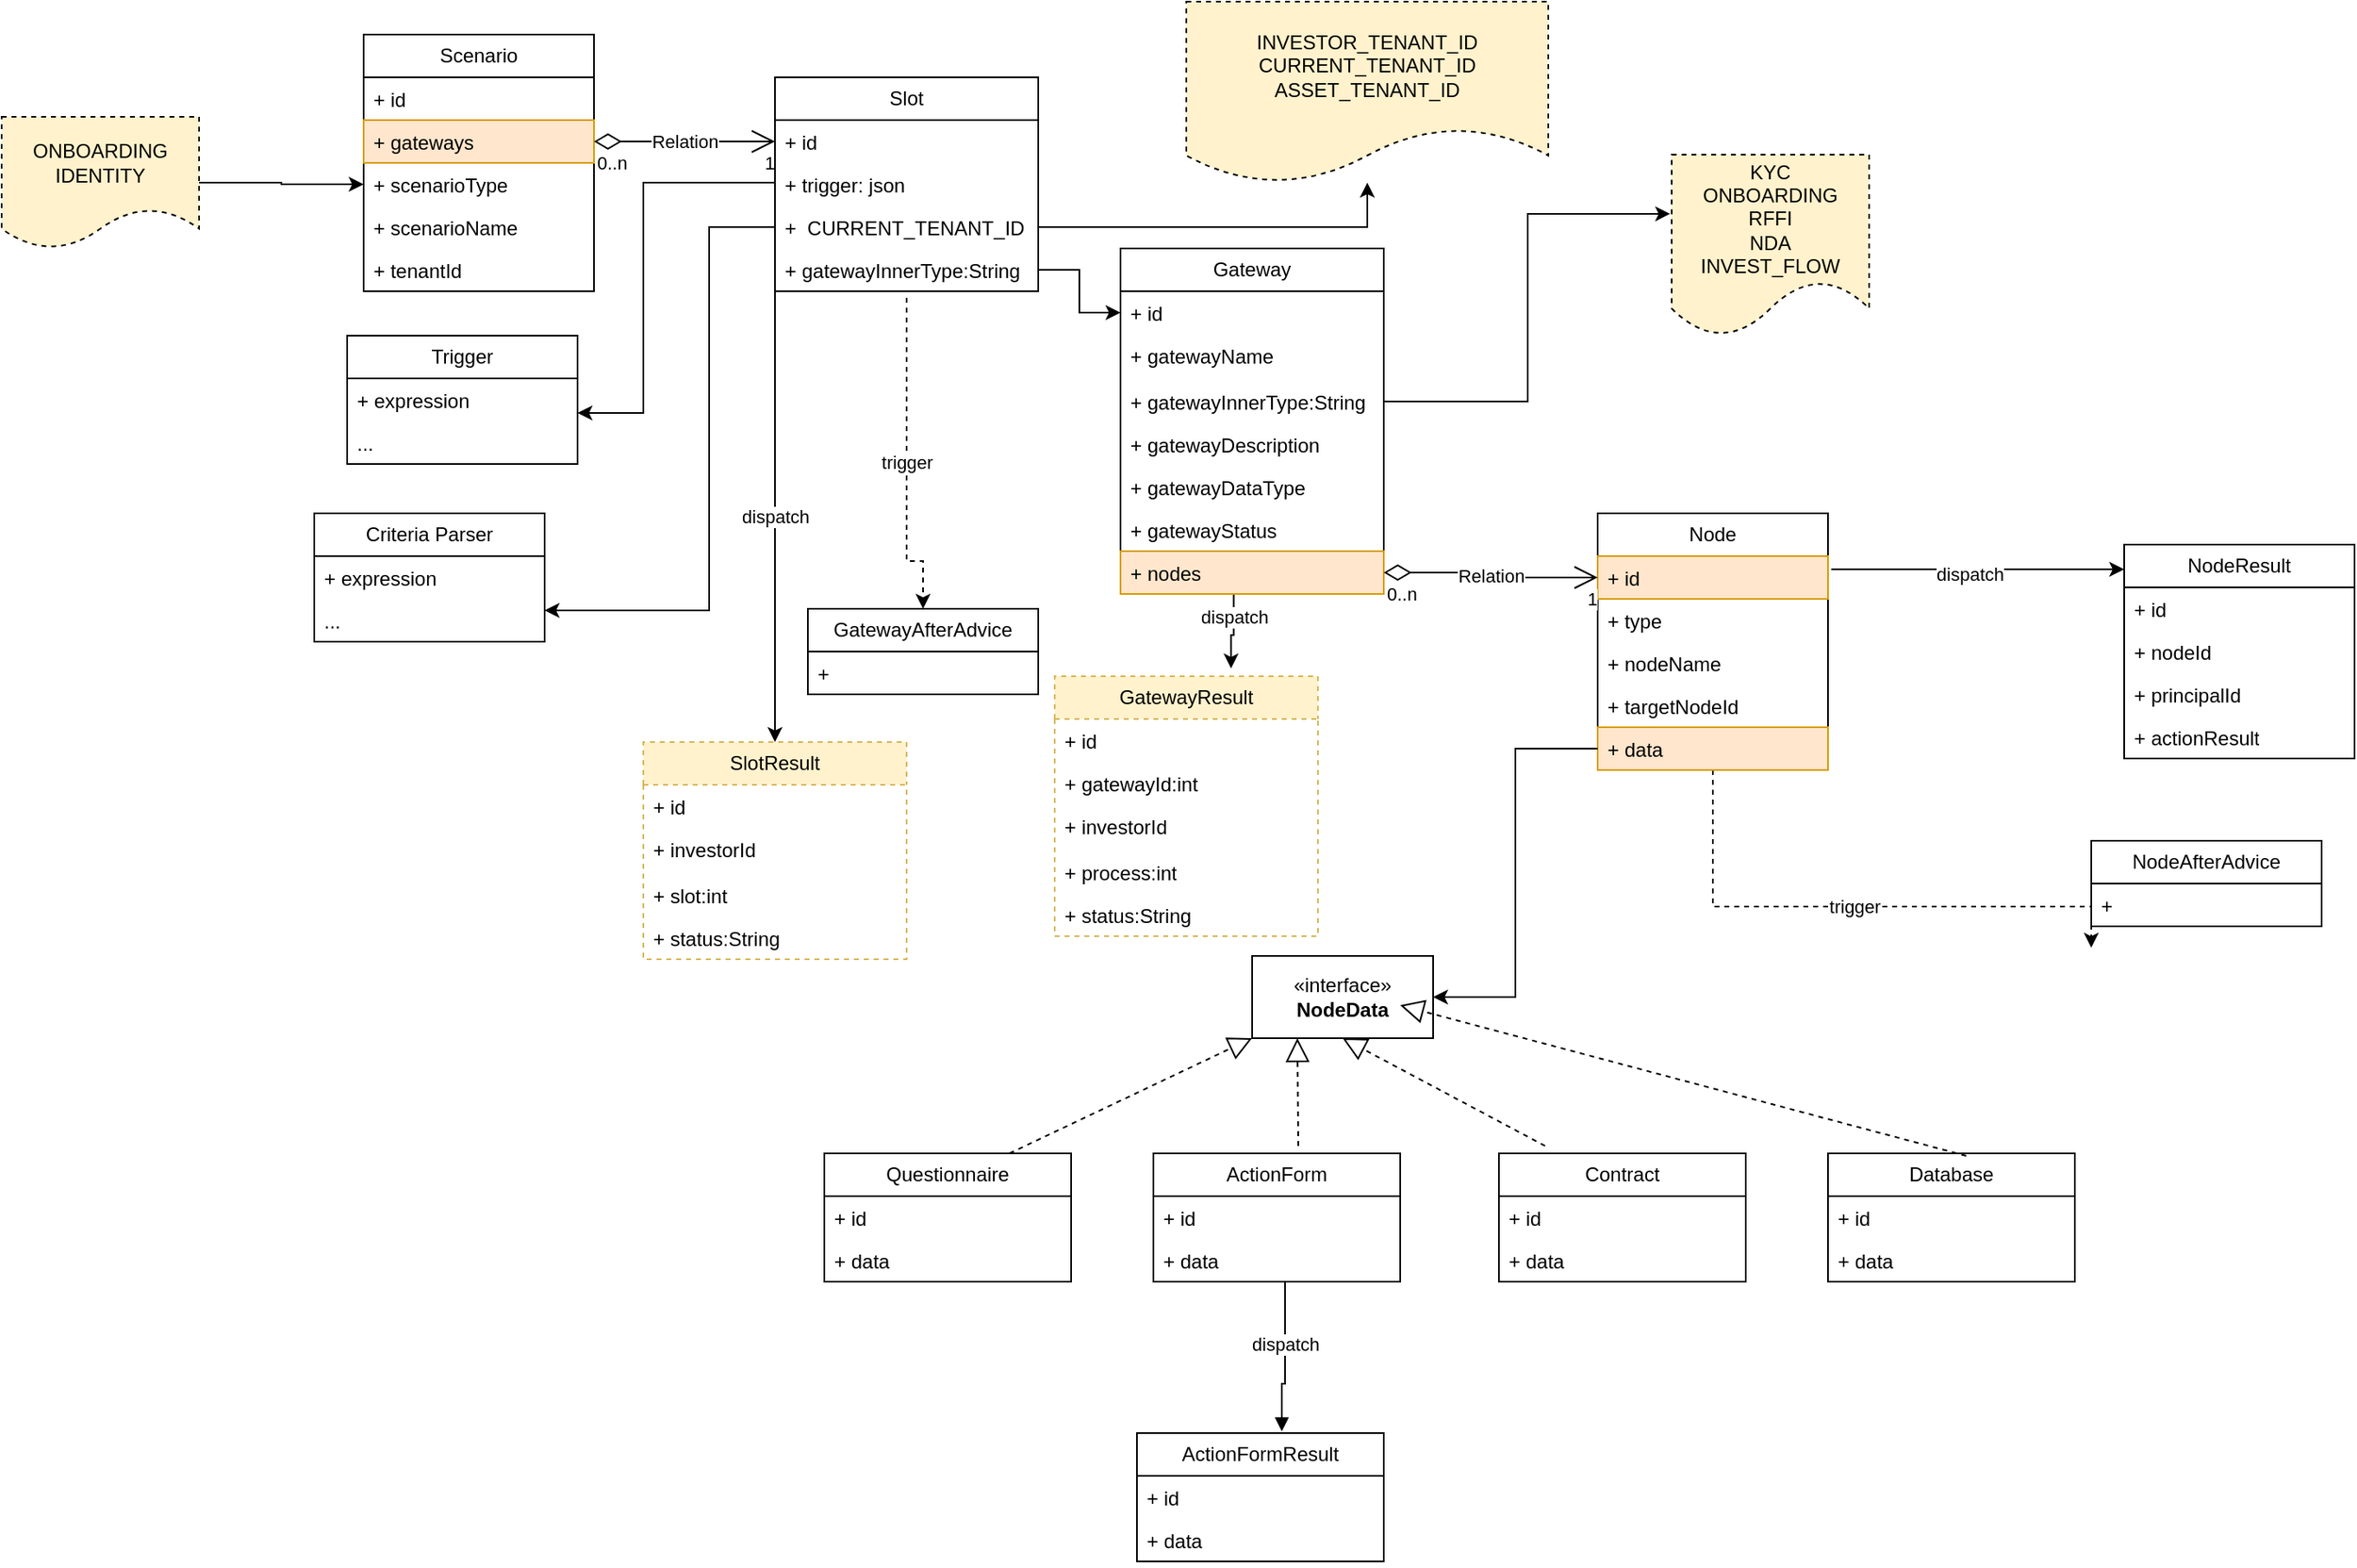 <mxfile version="21.1.5" type="github">
  <diagram name="Page-1" id="zkiOzuIirDhht_6JCu3d">
    <mxGraphModel dx="2222" dy="1709" grid="1" gridSize="10" guides="1" tooltips="1" connect="1" arrows="1" fold="1" page="1" pageScale="1" pageWidth="850" pageHeight="1100" math="0" shadow="0">
      <root>
        <mxCell id="0" />
        <mxCell id="1" parent="0" />
        <mxCell id="HiliEsV1Wk5pN1YROUXO-3" value="Scenario" style="swimlane;fontStyle=0;childLayout=stackLayout;horizontal=1;startSize=26;fillColor=none;horizontalStack=0;resizeParent=1;resizeParentMax=0;resizeLast=0;collapsible=1;marginBottom=0;whiteSpace=wrap;html=1;" vertex="1" parent="1">
          <mxGeometry x="-370" y="-10" width="140" height="156" as="geometry" />
        </mxCell>
        <mxCell id="HiliEsV1Wk5pN1YROUXO-4" value="+ id" style="text;strokeColor=none;fillColor=none;align=left;verticalAlign=top;spacingLeft=4;spacingRight=4;overflow=hidden;rotatable=0;points=[[0,0.5],[1,0.5]];portConstraint=eastwest;whiteSpace=wrap;html=1;" vertex="1" parent="HiliEsV1Wk5pN1YROUXO-3">
          <mxGeometry y="26" width="140" height="26" as="geometry" />
        </mxCell>
        <mxCell id="HiliEsV1Wk5pN1YROUXO-9" value="+&amp;nbsp;gateways" style="text;strokeColor=#d79b00;fillColor=#ffe6cc;align=left;verticalAlign=top;spacingLeft=4;spacingRight=4;overflow=hidden;rotatable=0;points=[[0,0.5],[1,0.5]];portConstraint=eastwest;whiteSpace=wrap;html=1;" vertex="1" parent="HiliEsV1Wk5pN1YROUXO-3">
          <mxGeometry y="52" width="140" height="26" as="geometry" />
        </mxCell>
        <mxCell id="HiliEsV1Wk5pN1YROUXO-5" value="+ scenarioType" style="text;strokeColor=none;fillColor=none;align=left;verticalAlign=top;spacingLeft=4;spacingRight=4;overflow=hidden;rotatable=0;points=[[0,0.5],[1,0.5]];portConstraint=eastwest;whiteSpace=wrap;html=1;" vertex="1" parent="HiliEsV1Wk5pN1YROUXO-3">
          <mxGeometry y="78" width="140" height="26" as="geometry" />
        </mxCell>
        <mxCell id="HiliEsV1Wk5pN1YROUXO-7" value="+ scenarioName" style="text;strokeColor=none;fillColor=none;align=left;verticalAlign=top;spacingLeft=4;spacingRight=4;overflow=hidden;rotatable=0;points=[[0,0.5],[1,0.5]];portConstraint=eastwest;whiteSpace=wrap;html=1;" vertex="1" parent="HiliEsV1Wk5pN1YROUXO-3">
          <mxGeometry y="104" width="140" height="26" as="geometry" />
        </mxCell>
        <mxCell id="HiliEsV1Wk5pN1YROUXO-6" value="+&amp;nbsp;tenantId" style="text;strokeColor=none;fillColor=none;align=left;verticalAlign=top;spacingLeft=4;spacingRight=4;overflow=hidden;rotatable=0;points=[[0,0.5],[1,0.5]];portConstraint=eastwest;whiteSpace=wrap;html=1;" vertex="1" parent="HiliEsV1Wk5pN1YROUXO-3">
          <mxGeometry y="130" width="140" height="26" as="geometry" />
        </mxCell>
        <mxCell id="HiliEsV1Wk5pN1YROUXO-122" value="trigger" style="edgeStyle=orthogonalEdgeStyle;rounded=0;orthogonalLoop=1;jettySize=auto;html=1;dashed=1;entryX=0.5;entryY=0;entryDx=0;entryDy=0;" edge="1" parent="1" target="HiliEsV1Wk5pN1YROUXO-120">
          <mxGeometry relative="1" as="geometry">
            <mxPoint x="-40" y="150" as="sourcePoint" />
            <mxPoint x="-30" y="339" as="targetPoint" />
            <Array as="points">
              <mxPoint x="-40" y="310" />
              <mxPoint x="-30" y="310" />
            </Array>
          </mxGeometry>
        </mxCell>
        <mxCell id="HiliEsV1Wk5pN1YROUXO-138" value="" style="edgeStyle=orthogonalEdgeStyle;rounded=0;orthogonalLoop=1;jettySize=auto;html=1;entryX=0.67;entryY=-0.03;entryDx=0;entryDy=0;entryPerimeter=0;exitX=0.43;exitY=1.006;exitDx=0;exitDy=0;exitPerimeter=0;" edge="1" parent="1" source="HiliEsV1Wk5pN1YROUXO-17" target="HiliEsV1Wk5pN1YROUXO-130">
          <mxGeometry relative="1" as="geometry" />
        </mxCell>
        <mxCell id="HiliEsV1Wk5pN1YROUXO-139" value="dispatch" style="edgeLabel;html=1;align=center;verticalAlign=middle;resizable=0;points=[];" vertex="1" connectable="0" parent="HiliEsV1Wk5pN1YROUXO-138">
          <mxGeometry x="-0.399" relative="1" as="geometry">
            <mxPoint as="offset" />
          </mxGeometry>
        </mxCell>
        <mxCell id="HiliEsV1Wk5pN1YROUXO-10" value="Gateway" style="swimlane;fontStyle=0;childLayout=stackLayout;horizontal=1;startSize=26;fillColor=none;horizontalStack=0;resizeParent=1;resizeParentMax=0;resizeLast=0;collapsible=1;marginBottom=0;whiteSpace=wrap;html=1;" vertex="1" parent="1">
          <mxGeometry x="90" y="120" width="160" height="210" as="geometry" />
        </mxCell>
        <mxCell id="HiliEsV1Wk5pN1YROUXO-11" value="+ id" style="text;strokeColor=none;fillColor=none;align=left;verticalAlign=top;spacingLeft=4;spacingRight=4;overflow=hidden;rotatable=0;points=[[0,0.5],[1,0.5]];portConstraint=eastwest;whiteSpace=wrap;html=1;" vertex="1" parent="HiliEsV1Wk5pN1YROUXO-10">
          <mxGeometry y="26" width="160" height="26" as="geometry" />
        </mxCell>
        <mxCell id="HiliEsV1Wk5pN1YROUXO-12" value="+ gatewayName" style="text;strokeColor=none;fillColor=none;align=left;verticalAlign=top;spacingLeft=4;spacingRight=4;overflow=hidden;rotatable=0;points=[[0,0.5],[1,0.5]];portConstraint=eastwest;whiteSpace=wrap;html=1;" vertex="1" parent="HiliEsV1Wk5pN1YROUXO-10">
          <mxGeometry y="52" width="160" height="28" as="geometry" />
        </mxCell>
        <mxCell id="HiliEsV1Wk5pN1YROUXO-13" value="+ gatewayInnerType:String" style="text;strokeColor=none;fillColor=none;align=left;verticalAlign=top;spacingLeft=4;spacingRight=4;overflow=hidden;rotatable=0;points=[[0,0.5],[1,0.5]];portConstraint=eastwest;whiteSpace=wrap;html=1;" vertex="1" parent="HiliEsV1Wk5pN1YROUXO-10">
          <mxGeometry y="80" width="160" height="26" as="geometry" />
        </mxCell>
        <mxCell id="HiliEsV1Wk5pN1YROUXO-14" value="+&amp;nbsp;gatewayDescription" style="text;strokeColor=none;fillColor=none;align=left;verticalAlign=top;spacingLeft=4;spacingRight=4;overflow=hidden;rotatable=0;points=[[0,0.5],[1,0.5]];portConstraint=eastwest;whiteSpace=wrap;html=1;" vertex="1" parent="HiliEsV1Wk5pN1YROUXO-10">
          <mxGeometry y="106" width="160" height="26" as="geometry" />
        </mxCell>
        <mxCell id="HiliEsV1Wk5pN1YROUXO-15" value="+&amp;nbsp;gatewayDataType" style="text;strokeColor=none;fillColor=none;align=left;verticalAlign=top;spacingLeft=4;spacingRight=4;overflow=hidden;rotatable=0;points=[[0,0.5],[1,0.5]];portConstraint=eastwest;whiteSpace=wrap;html=1;" vertex="1" parent="HiliEsV1Wk5pN1YROUXO-10">
          <mxGeometry y="132" width="160" height="26" as="geometry" />
        </mxCell>
        <mxCell id="HiliEsV1Wk5pN1YROUXO-75" value="+&amp;nbsp;gatewayStatus" style="text;strokeColor=none;fillColor=none;align=left;verticalAlign=top;spacingLeft=4;spacingRight=4;overflow=hidden;rotatable=0;points=[[0,0.5],[1,0.5]];portConstraint=eastwest;whiteSpace=wrap;html=1;" vertex="1" parent="HiliEsV1Wk5pN1YROUXO-10">
          <mxGeometry y="158" width="160" height="26" as="geometry" />
        </mxCell>
        <mxCell id="HiliEsV1Wk5pN1YROUXO-17" value="+&amp;nbsp;nodes" style="text;strokeColor=#d79b00;fillColor=#ffe6cc;align=left;verticalAlign=top;spacingLeft=4;spacingRight=4;overflow=hidden;rotatable=0;points=[[0,0.5],[1,0.5]];portConstraint=eastwest;whiteSpace=wrap;html=1;" vertex="1" parent="HiliEsV1Wk5pN1YROUXO-10">
          <mxGeometry y="184" width="160" height="26" as="geometry" />
        </mxCell>
        <mxCell id="HiliEsV1Wk5pN1YROUXO-100" style="edgeStyle=orthogonalEdgeStyle;rounded=0;orthogonalLoop=1;jettySize=auto;html=1;" edge="1" parent="1">
          <mxGeometry relative="1" as="geometry">
            <mxPoint x="522" y="315" as="sourcePoint" />
            <mxPoint x="700" y="315" as="targetPoint" />
            <Array as="points">
              <mxPoint x="690" y="315" />
            </Array>
          </mxGeometry>
        </mxCell>
        <mxCell id="HiliEsV1Wk5pN1YROUXO-102" value="dispatch" style="edgeLabel;html=1;align=center;verticalAlign=middle;resizable=0;points=[];" vertex="1" connectable="0" parent="HiliEsV1Wk5pN1YROUXO-100">
          <mxGeometry x="-0.063" y="-3" relative="1" as="geometry">
            <mxPoint as="offset" />
          </mxGeometry>
        </mxCell>
        <mxCell id="HiliEsV1Wk5pN1YROUXO-119" value="trigger" style="edgeStyle=orthogonalEdgeStyle;rounded=0;orthogonalLoop=1;jettySize=auto;html=1;entryX=0;entryY=0.5;entryDx=0;entryDy=0;dashed=1;" edge="1" parent="1" source="HiliEsV1Wk5pN1YROUXO-18">
          <mxGeometry relative="1" as="geometry">
            <mxPoint x="680" y="545" as="targetPoint" />
            <Array as="points">
              <mxPoint x="450" y="520" />
              <mxPoint x="680" y="520" />
            </Array>
          </mxGeometry>
        </mxCell>
        <mxCell id="HiliEsV1Wk5pN1YROUXO-18" value="Node" style="swimlane;fontStyle=0;childLayout=stackLayout;horizontal=1;startSize=26;fillColor=none;horizontalStack=0;resizeParent=1;resizeParentMax=0;resizeLast=0;collapsible=1;marginBottom=0;whiteSpace=wrap;html=1;" vertex="1" parent="1">
          <mxGeometry x="380" y="281" width="140" height="156" as="geometry" />
        </mxCell>
        <mxCell id="HiliEsV1Wk5pN1YROUXO-19" value="+ id" style="text;strokeColor=#d79b00;fillColor=#ffe6cc;align=left;verticalAlign=top;spacingLeft=4;spacingRight=4;overflow=hidden;rotatable=0;points=[[0,0.5],[1,0.5]];portConstraint=eastwest;whiteSpace=wrap;html=1;" vertex="1" parent="HiliEsV1Wk5pN1YROUXO-18">
          <mxGeometry y="26" width="140" height="26" as="geometry" />
        </mxCell>
        <mxCell id="HiliEsV1Wk5pN1YROUXO-20" value="+ type" style="text;strokeColor=none;fillColor=none;align=left;verticalAlign=top;spacingLeft=4;spacingRight=4;overflow=hidden;rotatable=0;points=[[0,0.5],[1,0.5]];portConstraint=eastwest;whiteSpace=wrap;html=1;" vertex="1" parent="HiliEsV1Wk5pN1YROUXO-18">
          <mxGeometry y="52" width="140" height="26" as="geometry" />
        </mxCell>
        <mxCell id="HiliEsV1Wk5pN1YROUXO-21" value="+ nodeName" style="text;strokeColor=none;fillColor=none;align=left;verticalAlign=top;spacingLeft=4;spacingRight=4;overflow=hidden;rotatable=0;points=[[0,0.5],[1,0.5]];portConstraint=eastwest;whiteSpace=wrap;html=1;" vertex="1" parent="HiliEsV1Wk5pN1YROUXO-18">
          <mxGeometry y="78" width="140" height="26" as="geometry" />
        </mxCell>
        <mxCell id="HiliEsV1Wk5pN1YROUXO-22" value="+&amp;nbsp;targetNodeId" style="text;strokeColor=none;fillColor=none;align=left;verticalAlign=top;spacingLeft=4;spacingRight=4;overflow=hidden;rotatable=0;points=[[0,0.5],[1,0.5]];portConstraint=eastwest;whiteSpace=wrap;html=1;" vertex="1" parent="HiliEsV1Wk5pN1YROUXO-18">
          <mxGeometry y="104" width="140" height="26" as="geometry" />
        </mxCell>
        <mxCell id="HiliEsV1Wk5pN1YROUXO-33" value="+ data" style="text;strokeColor=#d79b00;fillColor=#ffe6cc;align=left;verticalAlign=top;spacingLeft=4;spacingRight=4;overflow=hidden;rotatable=0;points=[[0,0.5],[1,0.5]];portConstraint=eastwest;whiteSpace=wrap;html=1;" vertex="1" parent="HiliEsV1Wk5pN1YROUXO-18">
          <mxGeometry y="130" width="140" height="26" as="geometry" />
        </mxCell>
        <mxCell id="HiliEsV1Wk5pN1YROUXO-26" value="Relation" style="endArrow=open;html=1;endSize=12;startArrow=diamondThin;startSize=14;startFill=0;edgeStyle=orthogonalEdgeStyle;rounded=0;exitX=1;exitY=0.5;exitDx=0;exitDy=0;entryX=0;entryY=0.5;entryDx=0;entryDy=0;" edge="1" parent="1" source="HiliEsV1Wk5pN1YROUXO-9" target="HiliEsV1Wk5pN1YROUXO-105">
          <mxGeometry relative="1" as="geometry">
            <mxPoint x="190" y="350" as="sourcePoint" />
            <mxPoint x="350" y="350" as="targetPoint" />
            <mxPoint as="offset" />
          </mxGeometry>
        </mxCell>
        <mxCell id="HiliEsV1Wk5pN1YROUXO-27" value="0..n" style="edgeLabel;resizable=0;html=1;align=left;verticalAlign=top;" connectable="0" vertex="1" parent="HiliEsV1Wk5pN1YROUXO-26">
          <mxGeometry x="-1" relative="1" as="geometry">
            <mxPoint as="offset" />
          </mxGeometry>
        </mxCell>
        <mxCell id="HiliEsV1Wk5pN1YROUXO-28" value="1" style="edgeLabel;resizable=0;html=1;align=right;verticalAlign=top;" connectable="0" vertex="1" parent="HiliEsV1Wk5pN1YROUXO-26">
          <mxGeometry x="1" relative="1" as="geometry" />
        </mxCell>
        <mxCell id="HiliEsV1Wk5pN1YROUXO-30" value="Relation" style="endArrow=open;html=1;endSize=12;startArrow=diamondThin;startSize=14;startFill=0;edgeStyle=orthogonalEdgeStyle;rounded=0;exitX=1;exitY=0.5;exitDx=0;exitDy=0;entryX=0;entryY=0.5;entryDx=0;entryDy=0;" edge="1" parent="1" source="HiliEsV1Wk5pN1YROUXO-17" target="HiliEsV1Wk5pN1YROUXO-19">
          <mxGeometry relative="1" as="geometry">
            <mxPoint x="140" y="530" as="sourcePoint" />
            <mxPoint x="300" y="530" as="targetPoint" />
          </mxGeometry>
        </mxCell>
        <mxCell id="HiliEsV1Wk5pN1YROUXO-31" value="0..n" style="edgeLabel;resizable=0;html=1;align=left;verticalAlign=top;" connectable="0" vertex="1" parent="HiliEsV1Wk5pN1YROUXO-30">
          <mxGeometry x="-1" relative="1" as="geometry" />
        </mxCell>
        <mxCell id="HiliEsV1Wk5pN1YROUXO-32" value="1" style="edgeLabel;resizable=0;html=1;align=right;verticalAlign=top;" connectable="0" vertex="1" parent="HiliEsV1Wk5pN1YROUXO-30">
          <mxGeometry x="1" relative="1" as="geometry" />
        </mxCell>
        <mxCell id="HiliEsV1Wk5pN1YROUXO-35" value="Questionnaire" style="swimlane;fontStyle=0;childLayout=stackLayout;horizontal=1;startSize=26;fillColor=none;horizontalStack=0;resizeParent=1;resizeParentMax=0;resizeLast=0;collapsible=1;marginBottom=0;whiteSpace=wrap;html=1;" vertex="1" parent="1">
          <mxGeometry x="-90" y="670" width="150" height="78" as="geometry" />
        </mxCell>
        <mxCell id="HiliEsV1Wk5pN1YROUXO-36" value="+ id" style="text;strokeColor=none;fillColor=none;align=left;verticalAlign=top;spacingLeft=4;spacingRight=4;overflow=hidden;rotatable=0;points=[[0,0.5],[1,0.5]];portConstraint=eastwest;whiteSpace=wrap;html=1;" vertex="1" parent="HiliEsV1Wk5pN1YROUXO-35">
          <mxGeometry y="26" width="150" height="26" as="geometry" />
        </mxCell>
        <mxCell id="HiliEsV1Wk5pN1YROUXO-41" value="+ data" style="text;strokeColor=none;fillColor=none;align=left;verticalAlign=top;spacingLeft=4;spacingRight=4;overflow=hidden;rotatable=0;points=[[0,0.5],[1,0.5]];portConstraint=eastwest;whiteSpace=wrap;html=1;" vertex="1" parent="HiliEsV1Wk5pN1YROUXO-35">
          <mxGeometry y="52" width="150" height="26" as="geometry" />
        </mxCell>
        <mxCell id="HiliEsV1Wk5pN1YROUXO-44" style="edgeStyle=orthogonalEdgeStyle;rounded=0;orthogonalLoop=1;jettySize=auto;html=1;entryX=1;entryY=0.5;entryDx=0;entryDy=0;" edge="1" parent="1" source="HiliEsV1Wk5pN1YROUXO-33" target="HiliEsV1Wk5pN1YROUXO-57">
          <mxGeometry relative="1" as="geometry">
            <mxPoint x="340" y="669" as="targetPoint" />
          </mxGeometry>
        </mxCell>
        <mxCell id="HiliEsV1Wk5pN1YROUXO-45" value="ActionForm" style="swimlane;fontStyle=0;childLayout=stackLayout;horizontal=1;startSize=26;fillColor=none;horizontalStack=0;resizeParent=1;resizeParentMax=0;resizeLast=0;collapsible=1;marginBottom=0;whiteSpace=wrap;html=1;" vertex="1" parent="1">
          <mxGeometry x="110" y="670" width="150" height="78" as="geometry" />
        </mxCell>
        <mxCell id="HiliEsV1Wk5pN1YROUXO-46" value="+ id" style="text;strokeColor=none;fillColor=none;align=left;verticalAlign=top;spacingLeft=4;spacingRight=4;overflow=hidden;rotatable=0;points=[[0,0.5],[1,0.5]];portConstraint=eastwest;whiteSpace=wrap;html=1;" vertex="1" parent="HiliEsV1Wk5pN1YROUXO-45">
          <mxGeometry y="26" width="150" height="26" as="geometry" />
        </mxCell>
        <mxCell id="HiliEsV1Wk5pN1YROUXO-47" value="+ data" style="text;strokeColor=none;fillColor=none;align=left;verticalAlign=top;spacingLeft=4;spacingRight=4;overflow=hidden;rotatable=0;points=[[0,0.5],[1,0.5]];portConstraint=eastwest;whiteSpace=wrap;html=1;" vertex="1" parent="HiliEsV1Wk5pN1YROUXO-45">
          <mxGeometry y="52" width="150" height="26" as="geometry" />
        </mxCell>
        <mxCell id="HiliEsV1Wk5pN1YROUXO-48" value="Contract" style="swimlane;fontStyle=0;childLayout=stackLayout;horizontal=1;startSize=26;fillColor=none;horizontalStack=0;resizeParent=1;resizeParentMax=0;resizeLast=0;collapsible=1;marginBottom=0;whiteSpace=wrap;html=1;" vertex="1" parent="1">
          <mxGeometry x="320" y="670" width="150" height="78" as="geometry" />
        </mxCell>
        <mxCell id="HiliEsV1Wk5pN1YROUXO-49" value="+ id" style="text;strokeColor=none;fillColor=none;align=left;verticalAlign=top;spacingLeft=4;spacingRight=4;overflow=hidden;rotatable=0;points=[[0,0.5],[1,0.5]];portConstraint=eastwest;whiteSpace=wrap;html=1;" vertex="1" parent="HiliEsV1Wk5pN1YROUXO-48">
          <mxGeometry y="26" width="150" height="26" as="geometry" />
        </mxCell>
        <mxCell id="HiliEsV1Wk5pN1YROUXO-50" value="+ data" style="text;strokeColor=none;fillColor=none;align=left;verticalAlign=top;spacingLeft=4;spacingRight=4;overflow=hidden;rotatable=0;points=[[0,0.5],[1,0.5]];portConstraint=eastwest;whiteSpace=wrap;html=1;" vertex="1" parent="HiliEsV1Wk5pN1YROUXO-48">
          <mxGeometry y="52" width="150" height="26" as="geometry" />
        </mxCell>
        <mxCell id="HiliEsV1Wk5pN1YROUXO-56" value="" style="endArrow=block;dashed=1;endFill=0;endSize=12;html=1;rounded=0;exitX=0.75;exitY=0;exitDx=0;exitDy=0;entryX=0;entryY=1;entryDx=0;entryDy=0;" edge="1" parent="1" source="HiliEsV1Wk5pN1YROUXO-35" target="HiliEsV1Wk5pN1YROUXO-57">
          <mxGeometry width="160" relative="1" as="geometry">
            <mxPoint x="80" y="740" as="sourcePoint" />
            <mxPoint x="240" y="740" as="targetPoint" />
          </mxGeometry>
        </mxCell>
        <mxCell id="HiliEsV1Wk5pN1YROUXO-57" value="«interface»&lt;br&gt;&lt;b&gt;NodeData&lt;/b&gt;" style="html=1;whiteSpace=wrap;" vertex="1" parent="1">
          <mxGeometry x="170" y="550" width="110" height="50" as="geometry" />
        </mxCell>
        <mxCell id="HiliEsV1Wk5pN1YROUXO-58" value="" style="endArrow=block;dashed=1;endFill=0;endSize=12;html=1;rounded=0;exitX=0.587;exitY=-0.058;exitDx=0;exitDy=0;exitPerimeter=0;entryX=0.25;entryY=1;entryDx=0;entryDy=0;" edge="1" parent="1" source="HiliEsV1Wk5pN1YROUXO-45" target="HiliEsV1Wk5pN1YROUXO-57">
          <mxGeometry width="160" relative="1" as="geometry">
            <mxPoint x="238" y="690" as="sourcePoint" />
            <mxPoint x="189" y="806" as="targetPoint" />
          </mxGeometry>
        </mxCell>
        <mxCell id="HiliEsV1Wk5pN1YROUXO-60" value="" style="endArrow=block;dashed=1;endFill=0;endSize=12;html=1;rounded=0;entryX=0.5;entryY=1;entryDx=0;entryDy=0;exitX=0.187;exitY=-0.058;exitDx=0;exitDy=0;exitPerimeter=0;" edge="1" parent="1" source="HiliEsV1Wk5pN1YROUXO-48" target="HiliEsV1Wk5pN1YROUXO-57">
          <mxGeometry width="160" relative="1" as="geometry">
            <mxPoint x="259" y="691" as="sourcePoint" />
            <mxPoint x="279" y="810" as="targetPoint" />
          </mxGeometry>
        </mxCell>
        <mxCell id="HiliEsV1Wk5pN1YROUXO-61" value="Database" style="swimlane;fontStyle=0;childLayout=stackLayout;horizontal=1;startSize=26;fillColor=none;horizontalStack=0;resizeParent=1;resizeParentMax=0;resizeLast=0;collapsible=1;marginBottom=0;whiteSpace=wrap;html=1;" vertex="1" parent="1">
          <mxGeometry x="520" y="670" width="150" height="78" as="geometry" />
        </mxCell>
        <mxCell id="HiliEsV1Wk5pN1YROUXO-62" value="+ id" style="text;strokeColor=none;fillColor=none;align=left;verticalAlign=top;spacingLeft=4;spacingRight=4;overflow=hidden;rotatable=0;points=[[0,0.5],[1,0.5]];portConstraint=eastwest;whiteSpace=wrap;html=1;" vertex="1" parent="HiliEsV1Wk5pN1YROUXO-61">
          <mxGeometry y="26" width="150" height="26" as="geometry" />
        </mxCell>
        <mxCell id="HiliEsV1Wk5pN1YROUXO-63" value="+ data" style="text;strokeColor=none;fillColor=none;align=left;verticalAlign=top;spacingLeft=4;spacingRight=4;overflow=hidden;rotatable=0;points=[[0,0.5],[1,0.5]];portConstraint=eastwest;whiteSpace=wrap;html=1;" vertex="1" parent="HiliEsV1Wk5pN1YROUXO-61">
          <mxGeometry y="52" width="150" height="26" as="geometry" />
        </mxCell>
        <mxCell id="HiliEsV1Wk5pN1YROUXO-64" value="" style="endArrow=block;dashed=1;endFill=0;endSize=12;html=1;rounded=0;exitX=0.56;exitY=0.019;exitDx=0;exitDy=0;exitPerimeter=0;" edge="1" parent="1" source="HiliEsV1Wk5pN1YROUXO-61">
          <mxGeometry width="160" relative="1" as="geometry">
            <mxPoint x="287" y="690" as="sourcePoint" />
            <mxPoint x="260" y="580" as="targetPoint" />
          </mxGeometry>
        </mxCell>
        <mxCell id="HiliEsV1Wk5pN1YROUXO-65" value="NodeResult" style="swimlane;fontStyle=0;childLayout=stackLayout;horizontal=1;startSize=26;fillColor=none;horizontalStack=0;resizeParent=1;resizeParentMax=0;resizeLast=0;collapsible=1;marginBottom=0;whiteSpace=wrap;html=1;" vertex="1" parent="1">
          <mxGeometry x="700" y="300" width="140" height="130" as="geometry" />
        </mxCell>
        <mxCell id="HiliEsV1Wk5pN1YROUXO-66" value="+ id" style="text;strokeColor=none;fillColor=none;align=left;verticalAlign=top;spacingLeft=4;spacingRight=4;overflow=hidden;rotatable=0;points=[[0,0.5],[1,0.5]];portConstraint=eastwest;whiteSpace=wrap;html=1;" vertex="1" parent="HiliEsV1Wk5pN1YROUXO-65">
          <mxGeometry y="26" width="140" height="26" as="geometry" />
        </mxCell>
        <mxCell id="HiliEsV1Wk5pN1YROUXO-67" value="+ nodeId" style="text;align=left;verticalAlign=top;spacingLeft=4;spacingRight=4;overflow=hidden;rotatable=0;points=[[0,0.5],[1,0.5]];portConstraint=eastwest;whiteSpace=wrap;html=1;" vertex="1" parent="HiliEsV1Wk5pN1YROUXO-65">
          <mxGeometry y="52" width="140" height="26" as="geometry" />
        </mxCell>
        <mxCell id="HiliEsV1Wk5pN1YROUXO-68" value="+ principalId" style="text;strokeColor=none;fillColor=none;align=left;verticalAlign=top;spacingLeft=4;spacingRight=4;overflow=hidden;rotatable=0;points=[[0,0.5],[1,0.5]];portConstraint=eastwest;whiteSpace=wrap;html=1;" vertex="1" parent="HiliEsV1Wk5pN1YROUXO-65">
          <mxGeometry y="78" width="140" height="26" as="geometry" />
        </mxCell>
        <mxCell id="HiliEsV1Wk5pN1YROUXO-70" value="+&amp;nbsp;actionResult" style="text;strokeColor=none;fillColor=none;align=left;verticalAlign=top;spacingLeft=4;spacingRight=4;overflow=hidden;rotatable=0;points=[[0,0.5],[1,0.5]];portConstraint=eastwest;whiteSpace=wrap;html=1;" vertex="1" parent="HiliEsV1Wk5pN1YROUXO-65">
          <mxGeometry y="104" width="140" height="26" as="geometry" />
        </mxCell>
        <mxCell id="HiliEsV1Wk5pN1YROUXO-76" value="ActionFormResult" style="swimlane;fontStyle=0;childLayout=stackLayout;horizontal=1;startSize=26;fillColor=none;horizontalStack=0;resizeParent=1;resizeParentMax=0;resizeLast=0;collapsible=1;marginBottom=0;whiteSpace=wrap;html=1;" vertex="1" parent="1">
          <mxGeometry x="100" y="840" width="150" height="78" as="geometry" />
        </mxCell>
        <mxCell id="HiliEsV1Wk5pN1YROUXO-77" value="+ id" style="text;strokeColor=none;fillColor=none;align=left;verticalAlign=top;spacingLeft=4;spacingRight=4;overflow=hidden;rotatable=0;points=[[0,0.5],[1,0.5]];portConstraint=eastwest;whiteSpace=wrap;html=1;" vertex="1" parent="HiliEsV1Wk5pN1YROUXO-76">
          <mxGeometry y="26" width="150" height="26" as="geometry" />
        </mxCell>
        <mxCell id="HiliEsV1Wk5pN1YROUXO-78" value="+ data" style="text;strokeColor=none;fillColor=none;align=left;verticalAlign=top;spacingLeft=4;spacingRight=4;overflow=hidden;rotatable=0;points=[[0,0.5],[1,0.5]];portConstraint=eastwest;whiteSpace=wrap;html=1;" vertex="1" parent="HiliEsV1Wk5pN1YROUXO-76">
          <mxGeometry y="52" width="150" height="26" as="geometry" />
        </mxCell>
        <mxCell id="HiliEsV1Wk5pN1YROUXO-79" value="dispatch" style="html=1;verticalAlign=bottom;endArrow=block;edgeStyle=elbowEdgeStyle;elbow=vertical;curved=0;rounded=0;entryX=0.587;entryY=-0.013;entryDx=0;entryDy=0;entryPerimeter=0;" edge="1" parent="1" target="HiliEsV1Wk5pN1YROUXO-76">
          <mxGeometry width="80" relative="1" as="geometry">
            <mxPoint x="190" y="748" as="sourcePoint" />
            <mxPoint x="300" y="750" as="targetPoint" />
            <Array as="points">
              <mxPoint x="190" y="810" />
              <mxPoint x="190" y="770" />
            </Array>
          </mxGeometry>
        </mxCell>
        <mxCell id="HiliEsV1Wk5pN1YROUXO-95" style="edgeStyle=orthogonalEdgeStyle;rounded=0;orthogonalLoop=1;jettySize=auto;html=1;entryX=0;entryY=0.5;entryDx=0;entryDy=0;" edge="1" parent="1" source="HiliEsV1Wk5pN1YROUXO-82" target="HiliEsV1Wk5pN1YROUXO-5">
          <mxGeometry relative="1" as="geometry" />
        </mxCell>
        <mxCell id="HiliEsV1Wk5pN1YROUXO-82" value="ONBOARDING&lt;br&gt;IDENTITY" style="shape=document;whiteSpace=wrap;html=1;boundedLbl=1;fillColor=#fff2cc;strokeColor=default;dashed=1;" vertex="1" parent="1">
          <mxGeometry x="-590" y="40" width="120" height="80" as="geometry" />
        </mxCell>
        <mxCell id="HiliEsV1Wk5pN1YROUXO-83" value="Trigger" style="swimlane;fontStyle=0;childLayout=stackLayout;horizontal=1;startSize=26;fillColor=none;horizontalStack=0;resizeParent=1;resizeParentMax=0;resizeLast=0;collapsible=1;marginBottom=0;whiteSpace=wrap;html=1;" vertex="1" parent="1">
          <mxGeometry x="-380" y="173" width="140" height="78" as="geometry" />
        </mxCell>
        <mxCell id="HiliEsV1Wk5pN1YROUXO-85" value="+ expression" style="text;strokeColor=none;fillColor=none;align=left;verticalAlign=top;spacingLeft=4;spacingRight=4;overflow=hidden;rotatable=0;points=[[0,0.5],[1,0.5]];portConstraint=eastwest;whiteSpace=wrap;html=1;" vertex="1" parent="HiliEsV1Wk5pN1YROUXO-83">
          <mxGeometry y="26" width="140" height="26" as="geometry" />
        </mxCell>
        <mxCell id="HiliEsV1Wk5pN1YROUXO-86" value="..." style="text;strokeColor=none;fillColor=none;align=left;verticalAlign=top;spacingLeft=4;spacingRight=4;overflow=hidden;rotatable=0;points=[[0,0.5],[1,0.5]];portConstraint=eastwest;whiteSpace=wrap;html=1;" vertex="1" parent="HiliEsV1Wk5pN1YROUXO-83">
          <mxGeometry y="52" width="140" height="26" as="geometry" />
        </mxCell>
        <mxCell id="HiliEsV1Wk5pN1YROUXO-87" style="edgeStyle=orthogonalEdgeStyle;rounded=0;orthogonalLoop=1;jettySize=auto;html=1;exitX=0;exitY=0.5;exitDx=0;exitDy=0;" edge="1" parent="1" source="HiliEsV1Wk5pN1YROUXO-107" target="HiliEsV1Wk5pN1YROUXO-85">
          <mxGeometry relative="1" as="geometry">
            <mxPoint x="-180" y="259" as="sourcePoint" />
            <mxPoint x="-230.0" y="212" as="targetPoint" />
            <Array as="points">
              <mxPoint x="-200" y="80" />
              <mxPoint x="-200" y="220" />
            </Array>
          </mxGeometry>
        </mxCell>
        <mxCell id="HiliEsV1Wk5pN1YROUXO-148" value="dispatch" style="edgeStyle=orthogonalEdgeStyle;rounded=0;orthogonalLoop=1;jettySize=auto;html=1;entryX=0.5;entryY=0;entryDx=0;entryDy=0;" edge="1" parent="1" source="HiliEsV1Wk5pN1YROUXO-104" target="HiliEsV1Wk5pN1YROUXO-142">
          <mxGeometry relative="1" as="geometry">
            <Array as="points">
              <mxPoint x="-120" y="180" />
              <mxPoint x="-120" y="180" />
            </Array>
          </mxGeometry>
        </mxCell>
        <mxCell id="HiliEsV1Wk5pN1YROUXO-104" value="Slot" style="swimlane;fontStyle=0;childLayout=stackLayout;horizontal=1;startSize=26;fillColor=none;horizontalStack=0;resizeParent=1;resizeParentMax=0;resizeLast=0;collapsible=1;marginBottom=0;whiteSpace=wrap;html=1;" vertex="1" parent="1">
          <mxGeometry x="-120" y="16" width="160" height="130" as="geometry" />
        </mxCell>
        <mxCell id="HiliEsV1Wk5pN1YROUXO-105" value="+ id" style="text;strokeColor=none;fillColor=none;align=left;verticalAlign=top;spacingLeft=4;spacingRight=4;overflow=hidden;rotatable=0;points=[[0,0.5],[1,0.5]];portConstraint=eastwest;whiteSpace=wrap;html=1;" vertex="1" parent="HiliEsV1Wk5pN1YROUXO-104">
          <mxGeometry y="26" width="160" height="26" as="geometry" />
        </mxCell>
        <mxCell id="HiliEsV1Wk5pN1YROUXO-107" value="+ trigger: json" style="text;strokeColor=none;fillColor=none;align=left;verticalAlign=top;spacingLeft=4;spacingRight=4;overflow=hidden;rotatable=0;points=[[0,0.5],[1,0.5]];portConstraint=eastwest;whiteSpace=wrap;html=1;" vertex="1" parent="HiliEsV1Wk5pN1YROUXO-104">
          <mxGeometry y="52" width="160" height="26" as="geometry" />
        </mxCell>
        <mxCell id="HiliEsV1Wk5pN1YROUXO-106" value="+&amp;nbsp; CURRENT_TENANT_ID" style="text;strokeColor=none;fillColor=none;align=left;verticalAlign=top;spacingLeft=4;spacingRight=4;overflow=hidden;rotatable=0;points=[[0,0.5],[1,0.5]];portConstraint=eastwest;whiteSpace=wrap;html=1;" vertex="1" parent="HiliEsV1Wk5pN1YROUXO-104">
          <mxGeometry y="78" width="160" height="26" as="geometry" />
        </mxCell>
        <mxCell id="HiliEsV1Wk5pN1YROUXO-111" value="+ gatewayInnerType:String" style="text;strokeColor=none;fillColor=none;align=left;verticalAlign=top;spacingLeft=4;spacingRight=4;overflow=hidden;rotatable=0;points=[[0,0.5],[1,0.5]];portConstraint=eastwest;whiteSpace=wrap;html=1;" vertex="1" parent="HiliEsV1Wk5pN1YROUXO-104">
          <mxGeometry y="104" width="160" height="26" as="geometry" />
        </mxCell>
        <mxCell id="HiliEsV1Wk5pN1YROUXO-108" style="edgeStyle=orthogonalEdgeStyle;rounded=0;orthogonalLoop=1;jettySize=auto;html=1;entryX=0;entryY=0.5;entryDx=0;entryDy=0;exitX=1;exitY=0.5;exitDx=0;exitDy=0;" edge="1" parent="1" source="HiliEsV1Wk5pN1YROUXO-111" target="HiliEsV1Wk5pN1YROUXO-11">
          <mxGeometry relative="1" as="geometry" />
        </mxCell>
        <mxCell id="HiliEsV1Wk5pN1YROUXO-112" value="KYC&lt;br&gt;ONBOARDING&lt;br&gt;RFFI&lt;br&gt;NDA&lt;br&gt;INVEST_FLOW" style="shape=document;whiteSpace=wrap;html=1;boundedLbl=1;fillColor=#fff2cc;strokeColor=default;dashed=1;" vertex="1" parent="1">
          <mxGeometry x="425" y="63" width="120" height="110" as="geometry" />
        </mxCell>
        <mxCell id="HiliEsV1Wk5pN1YROUXO-113" style="edgeStyle=orthogonalEdgeStyle;rounded=0;orthogonalLoop=1;jettySize=auto;html=1;entryX=-0.008;entryY=0.327;entryDx=0;entryDy=0;entryPerimeter=0;" edge="1" parent="1" source="HiliEsV1Wk5pN1YROUXO-13" target="HiliEsV1Wk5pN1YROUXO-112">
          <mxGeometry relative="1" as="geometry" />
        </mxCell>
        <mxCell id="HiliEsV1Wk5pN1YROUXO-114" value="NodeAfterAdvice" style="swimlane;fontStyle=0;childLayout=stackLayout;horizontal=1;startSize=26;fillColor=none;horizontalStack=0;resizeParent=1;resizeParentMax=0;resizeLast=0;collapsible=1;marginBottom=0;whiteSpace=wrap;html=1;" vertex="1" parent="1">
          <mxGeometry x="680" y="480" width="140" height="52" as="geometry" />
        </mxCell>
        <mxCell id="HiliEsV1Wk5pN1YROUXO-115" value="+&amp;nbsp;" style="text;strokeColor=none;fillColor=none;align=left;verticalAlign=top;spacingLeft=4;spacingRight=4;overflow=hidden;rotatable=0;points=[[0,0.5],[1,0.5]];portConstraint=eastwest;whiteSpace=wrap;html=1;" vertex="1" parent="HiliEsV1Wk5pN1YROUXO-114">
          <mxGeometry y="26" width="140" height="26" as="geometry" />
        </mxCell>
        <mxCell id="HiliEsV1Wk5pN1YROUXO-120" value="GatewayAfterAdvice" style="swimlane;fontStyle=0;childLayout=stackLayout;horizontal=1;startSize=26;fillColor=none;horizontalStack=0;resizeParent=1;resizeParentMax=0;resizeLast=0;collapsible=1;marginBottom=0;whiteSpace=wrap;html=1;" vertex="1" parent="1">
          <mxGeometry x="-100" y="339" width="140" height="52" as="geometry" />
        </mxCell>
        <mxCell id="HiliEsV1Wk5pN1YROUXO-121" value="+&amp;nbsp;" style="text;strokeColor=none;fillColor=none;align=left;verticalAlign=top;spacingLeft=4;spacingRight=4;overflow=hidden;rotatable=0;points=[[0,0.5],[1,0.5]];portConstraint=eastwest;whiteSpace=wrap;html=1;" vertex="1" parent="HiliEsV1Wk5pN1YROUXO-120">
          <mxGeometry y="26" width="140" height="26" as="geometry" />
        </mxCell>
        <mxCell id="HiliEsV1Wk5pN1YROUXO-123" value="INVESTOR_TENANT_ID&lt;br&gt;CURRENT_TENANT_ID&lt;br&gt;ASSET_TENANT_ID" style="shape=document;whiteSpace=wrap;html=1;boundedLbl=1;fillColor=#fff2cc;strokeColor=default;dashed=1;" vertex="1" parent="1">
          <mxGeometry x="130" y="-30" width="220" height="110" as="geometry" />
        </mxCell>
        <mxCell id="HiliEsV1Wk5pN1YROUXO-124" style="edgeStyle=orthogonalEdgeStyle;rounded=0;orthogonalLoop=1;jettySize=auto;html=1;" edge="1" parent="1" source="HiliEsV1Wk5pN1YROUXO-106" target="HiliEsV1Wk5pN1YROUXO-123">
          <mxGeometry relative="1" as="geometry" />
        </mxCell>
        <mxCell id="HiliEsV1Wk5pN1YROUXO-126" value="Criteria Parser" style="swimlane;fontStyle=0;childLayout=stackLayout;horizontal=1;startSize=26;fillColor=none;horizontalStack=0;resizeParent=1;resizeParentMax=0;resizeLast=0;collapsible=1;marginBottom=0;whiteSpace=wrap;html=1;" vertex="1" parent="1">
          <mxGeometry x="-400" y="281" width="140" height="78" as="geometry" />
        </mxCell>
        <mxCell id="HiliEsV1Wk5pN1YROUXO-127" value="+ expression" style="text;strokeColor=none;fillColor=none;align=left;verticalAlign=top;spacingLeft=4;spacingRight=4;overflow=hidden;rotatable=0;points=[[0,0.5],[1,0.5]];portConstraint=eastwest;whiteSpace=wrap;html=1;" vertex="1" parent="HiliEsV1Wk5pN1YROUXO-126">
          <mxGeometry y="26" width="140" height="26" as="geometry" />
        </mxCell>
        <mxCell id="HiliEsV1Wk5pN1YROUXO-128" value="..." style="text;strokeColor=none;fillColor=none;align=left;verticalAlign=top;spacingLeft=4;spacingRight=4;overflow=hidden;rotatable=0;points=[[0,0.5],[1,0.5]];portConstraint=eastwest;whiteSpace=wrap;html=1;" vertex="1" parent="HiliEsV1Wk5pN1YROUXO-126">
          <mxGeometry y="52" width="140" height="26" as="geometry" />
        </mxCell>
        <mxCell id="HiliEsV1Wk5pN1YROUXO-129" style="edgeStyle=orthogonalEdgeStyle;rounded=0;orthogonalLoop=1;jettySize=auto;html=1;" edge="1" parent="1" source="HiliEsV1Wk5pN1YROUXO-106">
          <mxGeometry relative="1" as="geometry">
            <mxPoint x="-260" y="340" as="targetPoint" />
            <Array as="points">
              <mxPoint x="-160" y="107" />
              <mxPoint x="-160" y="340" />
            </Array>
          </mxGeometry>
        </mxCell>
        <mxCell id="HiliEsV1Wk5pN1YROUXO-130" value="GatewayResult" style="swimlane;fontStyle=0;childLayout=stackLayout;horizontal=1;startSize=26;fillColor=#fff2cc;horizontalStack=0;resizeParent=1;resizeParentMax=0;resizeLast=0;collapsible=1;marginBottom=0;whiteSpace=wrap;html=1;dashed=1;strokeColor=#d6b656;" vertex="1" parent="1">
          <mxGeometry x="50" y="380" width="160" height="158" as="geometry" />
        </mxCell>
        <mxCell id="HiliEsV1Wk5pN1YROUXO-131" value="+ id" style="text;strokeColor=none;fillColor=none;align=left;verticalAlign=top;spacingLeft=4;spacingRight=4;overflow=hidden;rotatable=0;points=[[0,0.5],[1,0.5]];portConstraint=eastwest;whiteSpace=wrap;html=1;" vertex="1" parent="HiliEsV1Wk5pN1YROUXO-130">
          <mxGeometry y="26" width="160" height="26" as="geometry" />
        </mxCell>
        <mxCell id="HiliEsV1Wk5pN1YROUXO-133" value="+ gatewayId:int" style="text;strokeColor=none;fillColor=none;align=left;verticalAlign=top;spacingLeft=4;spacingRight=4;overflow=hidden;rotatable=0;points=[[0,0.5],[1,0.5]];portConstraint=eastwest;whiteSpace=wrap;html=1;" vertex="1" parent="HiliEsV1Wk5pN1YROUXO-130">
          <mxGeometry y="52" width="160" height="26" as="geometry" />
        </mxCell>
        <mxCell id="HiliEsV1Wk5pN1YROUXO-132" value="+ investorId" style="text;strokeColor=none;fillColor=none;align=left;verticalAlign=top;spacingLeft=4;spacingRight=4;overflow=hidden;rotatable=0;points=[[0,0.5],[1,0.5]];portConstraint=eastwest;whiteSpace=wrap;html=1;" vertex="1" parent="HiliEsV1Wk5pN1YROUXO-130">
          <mxGeometry y="78" width="160" height="28" as="geometry" />
        </mxCell>
        <mxCell id="HiliEsV1Wk5pN1YROUXO-140" value="+ process:int" style="text;strokeColor=none;fillColor=none;align=left;verticalAlign=top;spacingLeft=4;spacingRight=4;overflow=hidden;rotatable=0;points=[[0,0.5],[1,0.5]];portConstraint=eastwest;whiteSpace=wrap;html=1;" vertex="1" parent="HiliEsV1Wk5pN1YROUXO-130">
          <mxGeometry y="106" width="160" height="26" as="geometry" />
        </mxCell>
        <mxCell id="HiliEsV1Wk5pN1YROUXO-141" value="+ status:String" style="text;strokeColor=none;fillColor=none;align=left;verticalAlign=top;spacingLeft=4;spacingRight=4;overflow=hidden;rotatable=0;points=[[0,0.5],[1,0.5]];portConstraint=eastwest;whiteSpace=wrap;html=1;" vertex="1" parent="HiliEsV1Wk5pN1YROUXO-130">
          <mxGeometry y="132" width="160" height="26" as="geometry" />
        </mxCell>
        <mxCell id="HiliEsV1Wk5pN1YROUXO-142" value="SlotResult" style="swimlane;fontStyle=0;childLayout=stackLayout;horizontal=1;startSize=26;fillColor=#fff2cc;horizontalStack=0;resizeParent=1;resizeParentMax=0;resizeLast=0;collapsible=1;marginBottom=0;whiteSpace=wrap;html=1;dashed=1;strokeColor=#d6b656;" vertex="1" parent="1">
          <mxGeometry x="-200" y="420" width="160" height="132" as="geometry" />
        </mxCell>
        <mxCell id="HiliEsV1Wk5pN1YROUXO-143" value="+ id" style="text;strokeColor=none;fillColor=none;align=left;verticalAlign=top;spacingLeft=4;spacingRight=4;overflow=hidden;rotatable=0;points=[[0,0.5],[1,0.5]];portConstraint=eastwest;whiteSpace=wrap;html=1;" vertex="1" parent="HiliEsV1Wk5pN1YROUXO-142">
          <mxGeometry y="26" width="160" height="26" as="geometry" />
        </mxCell>
        <mxCell id="HiliEsV1Wk5pN1YROUXO-145" value="+ investorId" style="text;strokeColor=none;fillColor=none;align=left;verticalAlign=top;spacingLeft=4;spacingRight=4;overflow=hidden;rotatable=0;points=[[0,0.5],[1,0.5]];portConstraint=eastwest;whiteSpace=wrap;html=1;" vertex="1" parent="HiliEsV1Wk5pN1YROUXO-142">
          <mxGeometry y="52" width="160" height="28" as="geometry" />
        </mxCell>
        <mxCell id="HiliEsV1Wk5pN1YROUXO-146" value="+ slot:int" style="text;strokeColor=none;fillColor=none;align=left;verticalAlign=top;spacingLeft=4;spacingRight=4;overflow=hidden;rotatable=0;points=[[0,0.5],[1,0.5]];portConstraint=eastwest;whiteSpace=wrap;html=1;" vertex="1" parent="HiliEsV1Wk5pN1YROUXO-142">
          <mxGeometry y="80" width="160" height="26" as="geometry" />
        </mxCell>
        <mxCell id="HiliEsV1Wk5pN1YROUXO-147" value="+ status:String" style="text;strokeColor=none;fillColor=none;align=left;verticalAlign=top;spacingLeft=4;spacingRight=4;overflow=hidden;rotatable=0;points=[[0,0.5],[1,0.5]];portConstraint=eastwest;whiteSpace=wrap;html=1;" vertex="1" parent="HiliEsV1Wk5pN1YROUXO-142">
          <mxGeometry y="106" width="160" height="26" as="geometry" />
        </mxCell>
      </root>
    </mxGraphModel>
  </diagram>
</mxfile>
